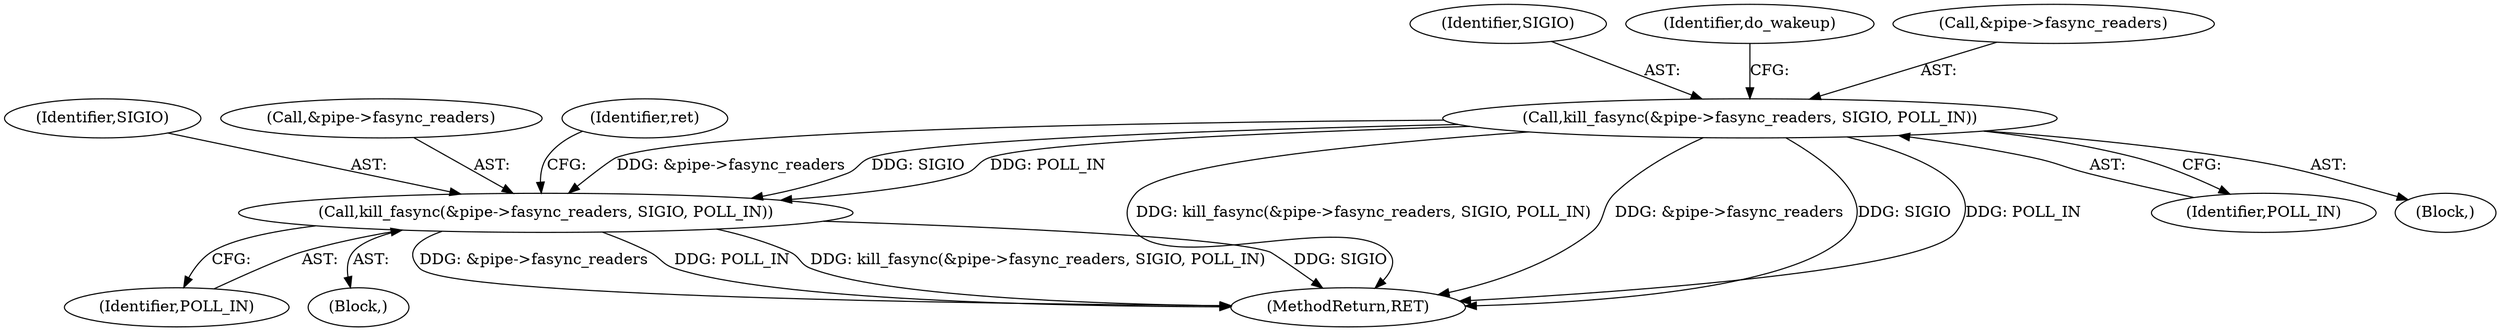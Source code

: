 digraph "0_linux_f0d1bec9d58d4c038d0ac958c9af82be6eb18045_1@pointer" {
"1000575" [label="(Call,kill_fasync(&pipe->fasync_readers, SIGIO, POLL_IN))"];
"1000609" [label="(Call,kill_fasync(&pipe->fasync_readers, SIGIO, POLL_IN))"];
"1000600" [label="(Block,)"];
"1000614" [label="(Identifier,SIGIO)"];
"1000610" [label="(Call,&pipe->fasync_readers)"];
"1000566" [label="(Block,)"];
"1000644" [label="(MethodReturn,RET)"];
"1000609" [label="(Call,kill_fasync(&pipe->fasync_readers, SIGIO, POLL_IN))"];
"1000580" [label="(Identifier,SIGIO)"];
"1000581" [label="(Identifier,POLL_IN)"];
"1000615" [label="(Identifier,POLL_IN)"];
"1000583" [label="(Identifier,do_wakeup)"];
"1000575" [label="(Call,kill_fasync(&pipe->fasync_readers, SIGIO, POLL_IN))"];
"1000576" [label="(Call,&pipe->fasync_readers)"];
"1000619" [label="(Identifier,ret)"];
"1000575" -> "1000566"  [label="AST: "];
"1000575" -> "1000581"  [label="CFG: "];
"1000576" -> "1000575"  [label="AST: "];
"1000580" -> "1000575"  [label="AST: "];
"1000581" -> "1000575"  [label="AST: "];
"1000583" -> "1000575"  [label="CFG: "];
"1000575" -> "1000644"  [label="DDG: kill_fasync(&pipe->fasync_readers, SIGIO, POLL_IN)"];
"1000575" -> "1000644"  [label="DDG: SIGIO"];
"1000575" -> "1000644"  [label="DDG: POLL_IN"];
"1000575" -> "1000644"  [label="DDG: &pipe->fasync_readers"];
"1000575" -> "1000609"  [label="DDG: &pipe->fasync_readers"];
"1000575" -> "1000609"  [label="DDG: SIGIO"];
"1000575" -> "1000609"  [label="DDG: POLL_IN"];
"1000609" -> "1000600"  [label="AST: "];
"1000609" -> "1000615"  [label="CFG: "];
"1000610" -> "1000609"  [label="AST: "];
"1000614" -> "1000609"  [label="AST: "];
"1000615" -> "1000609"  [label="AST: "];
"1000619" -> "1000609"  [label="CFG: "];
"1000609" -> "1000644"  [label="DDG: SIGIO"];
"1000609" -> "1000644"  [label="DDG: &pipe->fasync_readers"];
"1000609" -> "1000644"  [label="DDG: POLL_IN"];
"1000609" -> "1000644"  [label="DDG: kill_fasync(&pipe->fasync_readers, SIGIO, POLL_IN)"];
}
